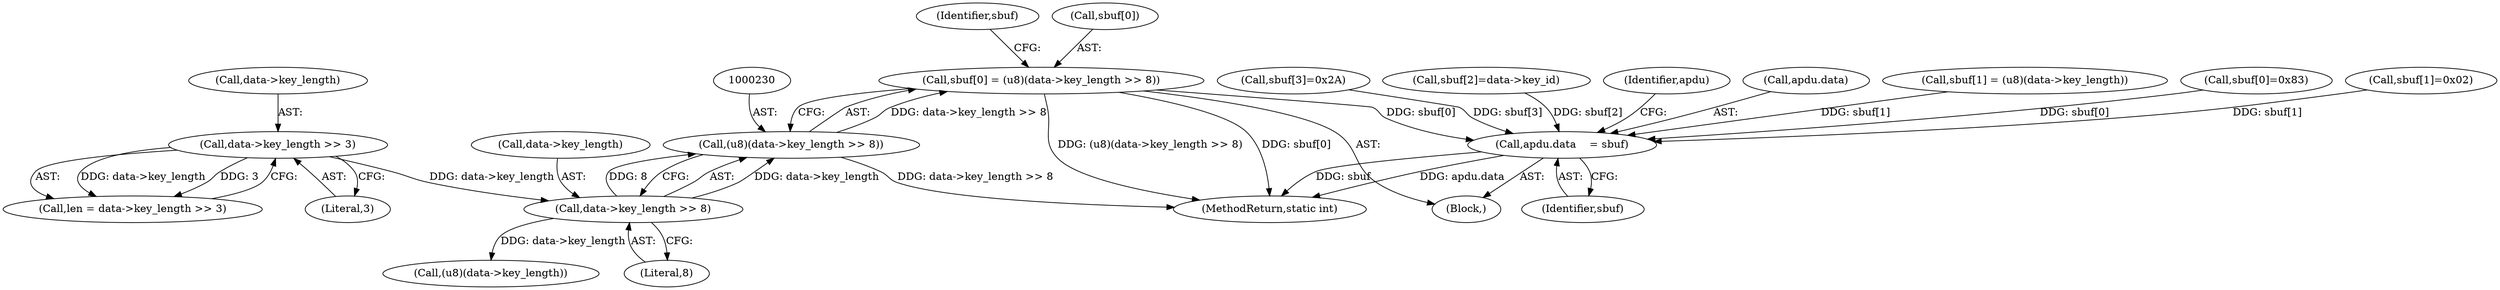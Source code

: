 digraph "0_OpenSC_8fe377e93b4b56060e5bbfb6f3142ceaeca744fa_5@array" {
"1000225" [label="(Call,sbuf[0] = (u8)(data->key_length >> 8))"];
"1000229" [label="(Call,(u8)(data->key_length >> 8))"];
"1000231" [label="(Call,data->key_length >> 8)"];
"1000112" [label="(Call,data->key_length >> 3)"];
"1000245" [label="(Call,apdu.data    = sbuf)"];
"1000246" [label="(Call,apdu.data)"];
"1000110" [label="(Call,len = data->key_length >> 3)"];
"1000236" [label="(Call,sbuf[1] = (u8)(data->key_length))"];
"1000116" [label="(Literal,3)"];
"1000238" [label="(Identifier,sbuf)"];
"1000113" [label="(Call,data->key_length)"];
"1000231" [label="(Call,data->key_length >> 8)"];
"1000139" [label="(Call,sbuf[0]=0x83)"];
"1000112" [label="(Call,data->key_length >> 3)"];
"1000249" [label="(Identifier,sbuf)"];
"1000240" [label="(Call,(u8)(data->key_length))"];
"1000444" [label="(MethodReturn,static int)"];
"1000144" [label="(Call,sbuf[1]=0x02)"];
"1000156" [label="(Call,sbuf[3]=0x2A)"];
"1000149" [label="(Call,sbuf[2]=data->key_id)"];
"1000235" [label="(Literal,8)"];
"1000245" [label="(Call,apdu.data    = sbuf)"];
"1000225" [label="(Call,sbuf[0] = (u8)(data->key_length >> 8))"];
"1000107" [label="(Block,)"];
"1000229" [label="(Call,(u8)(data->key_length >> 8))"];
"1000226" [label="(Call,sbuf[0])"];
"1000232" [label="(Call,data->key_length)"];
"1000252" [label="(Identifier,apdu)"];
"1000225" -> "1000107"  [label="AST: "];
"1000225" -> "1000229"  [label="CFG: "];
"1000226" -> "1000225"  [label="AST: "];
"1000229" -> "1000225"  [label="AST: "];
"1000238" -> "1000225"  [label="CFG: "];
"1000225" -> "1000444"  [label="DDG: sbuf[0]"];
"1000225" -> "1000444"  [label="DDG: (u8)(data->key_length >> 8)"];
"1000229" -> "1000225"  [label="DDG: data->key_length >> 8"];
"1000225" -> "1000245"  [label="DDG: sbuf[0]"];
"1000229" -> "1000231"  [label="CFG: "];
"1000230" -> "1000229"  [label="AST: "];
"1000231" -> "1000229"  [label="AST: "];
"1000229" -> "1000444"  [label="DDG: data->key_length >> 8"];
"1000231" -> "1000229"  [label="DDG: data->key_length"];
"1000231" -> "1000229"  [label="DDG: 8"];
"1000231" -> "1000235"  [label="CFG: "];
"1000232" -> "1000231"  [label="AST: "];
"1000235" -> "1000231"  [label="AST: "];
"1000112" -> "1000231"  [label="DDG: data->key_length"];
"1000231" -> "1000240"  [label="DDG: data->key_length"];
"1000112" -> "1000110"  [label="AST: "];
"1000112" -> "1000116"  [label="CFG: "];
"1000113" -> "1000112"  [label="AST: "];
"1000116" -> "1000112"  [label="AST: "];
"1000110" -> "1000112"  [label="CFG: "];
"1000112" -> "1000110"  [label="DDG: data->key_length"];
"1000112" -> "1000110"  [label="DDG: 3"];
"1000245" -> "1000107"  [label="AST: "];
"1000245" -> "1000249"  [label="CFG: "];
"1000246" -> "1000245"  [label="AST: "];
"1000249" -> "1000245"  [label="AST: "];
"1000252" -> "1000245"  [label="CFG: "];
"1000245" -> "1000444"  [label="DDG: apdu.data"];
"1000245" -> "1000444"  [label="DDG: sbuf"];
"1000236" -> "1000245"  [label="DDG: sbuf[1]"];
"1000156" -> "1000245"  [label="DDG: sbuf[3]"];
"1000149" -> "1000245"  [label="DDG: sbuf[2]"];
"1000139" -> "1000245"  [label="DDG: sbuf[0]"];
"1000144" -> "1000245"  [label="DDG: sbuf[1]"];
}
